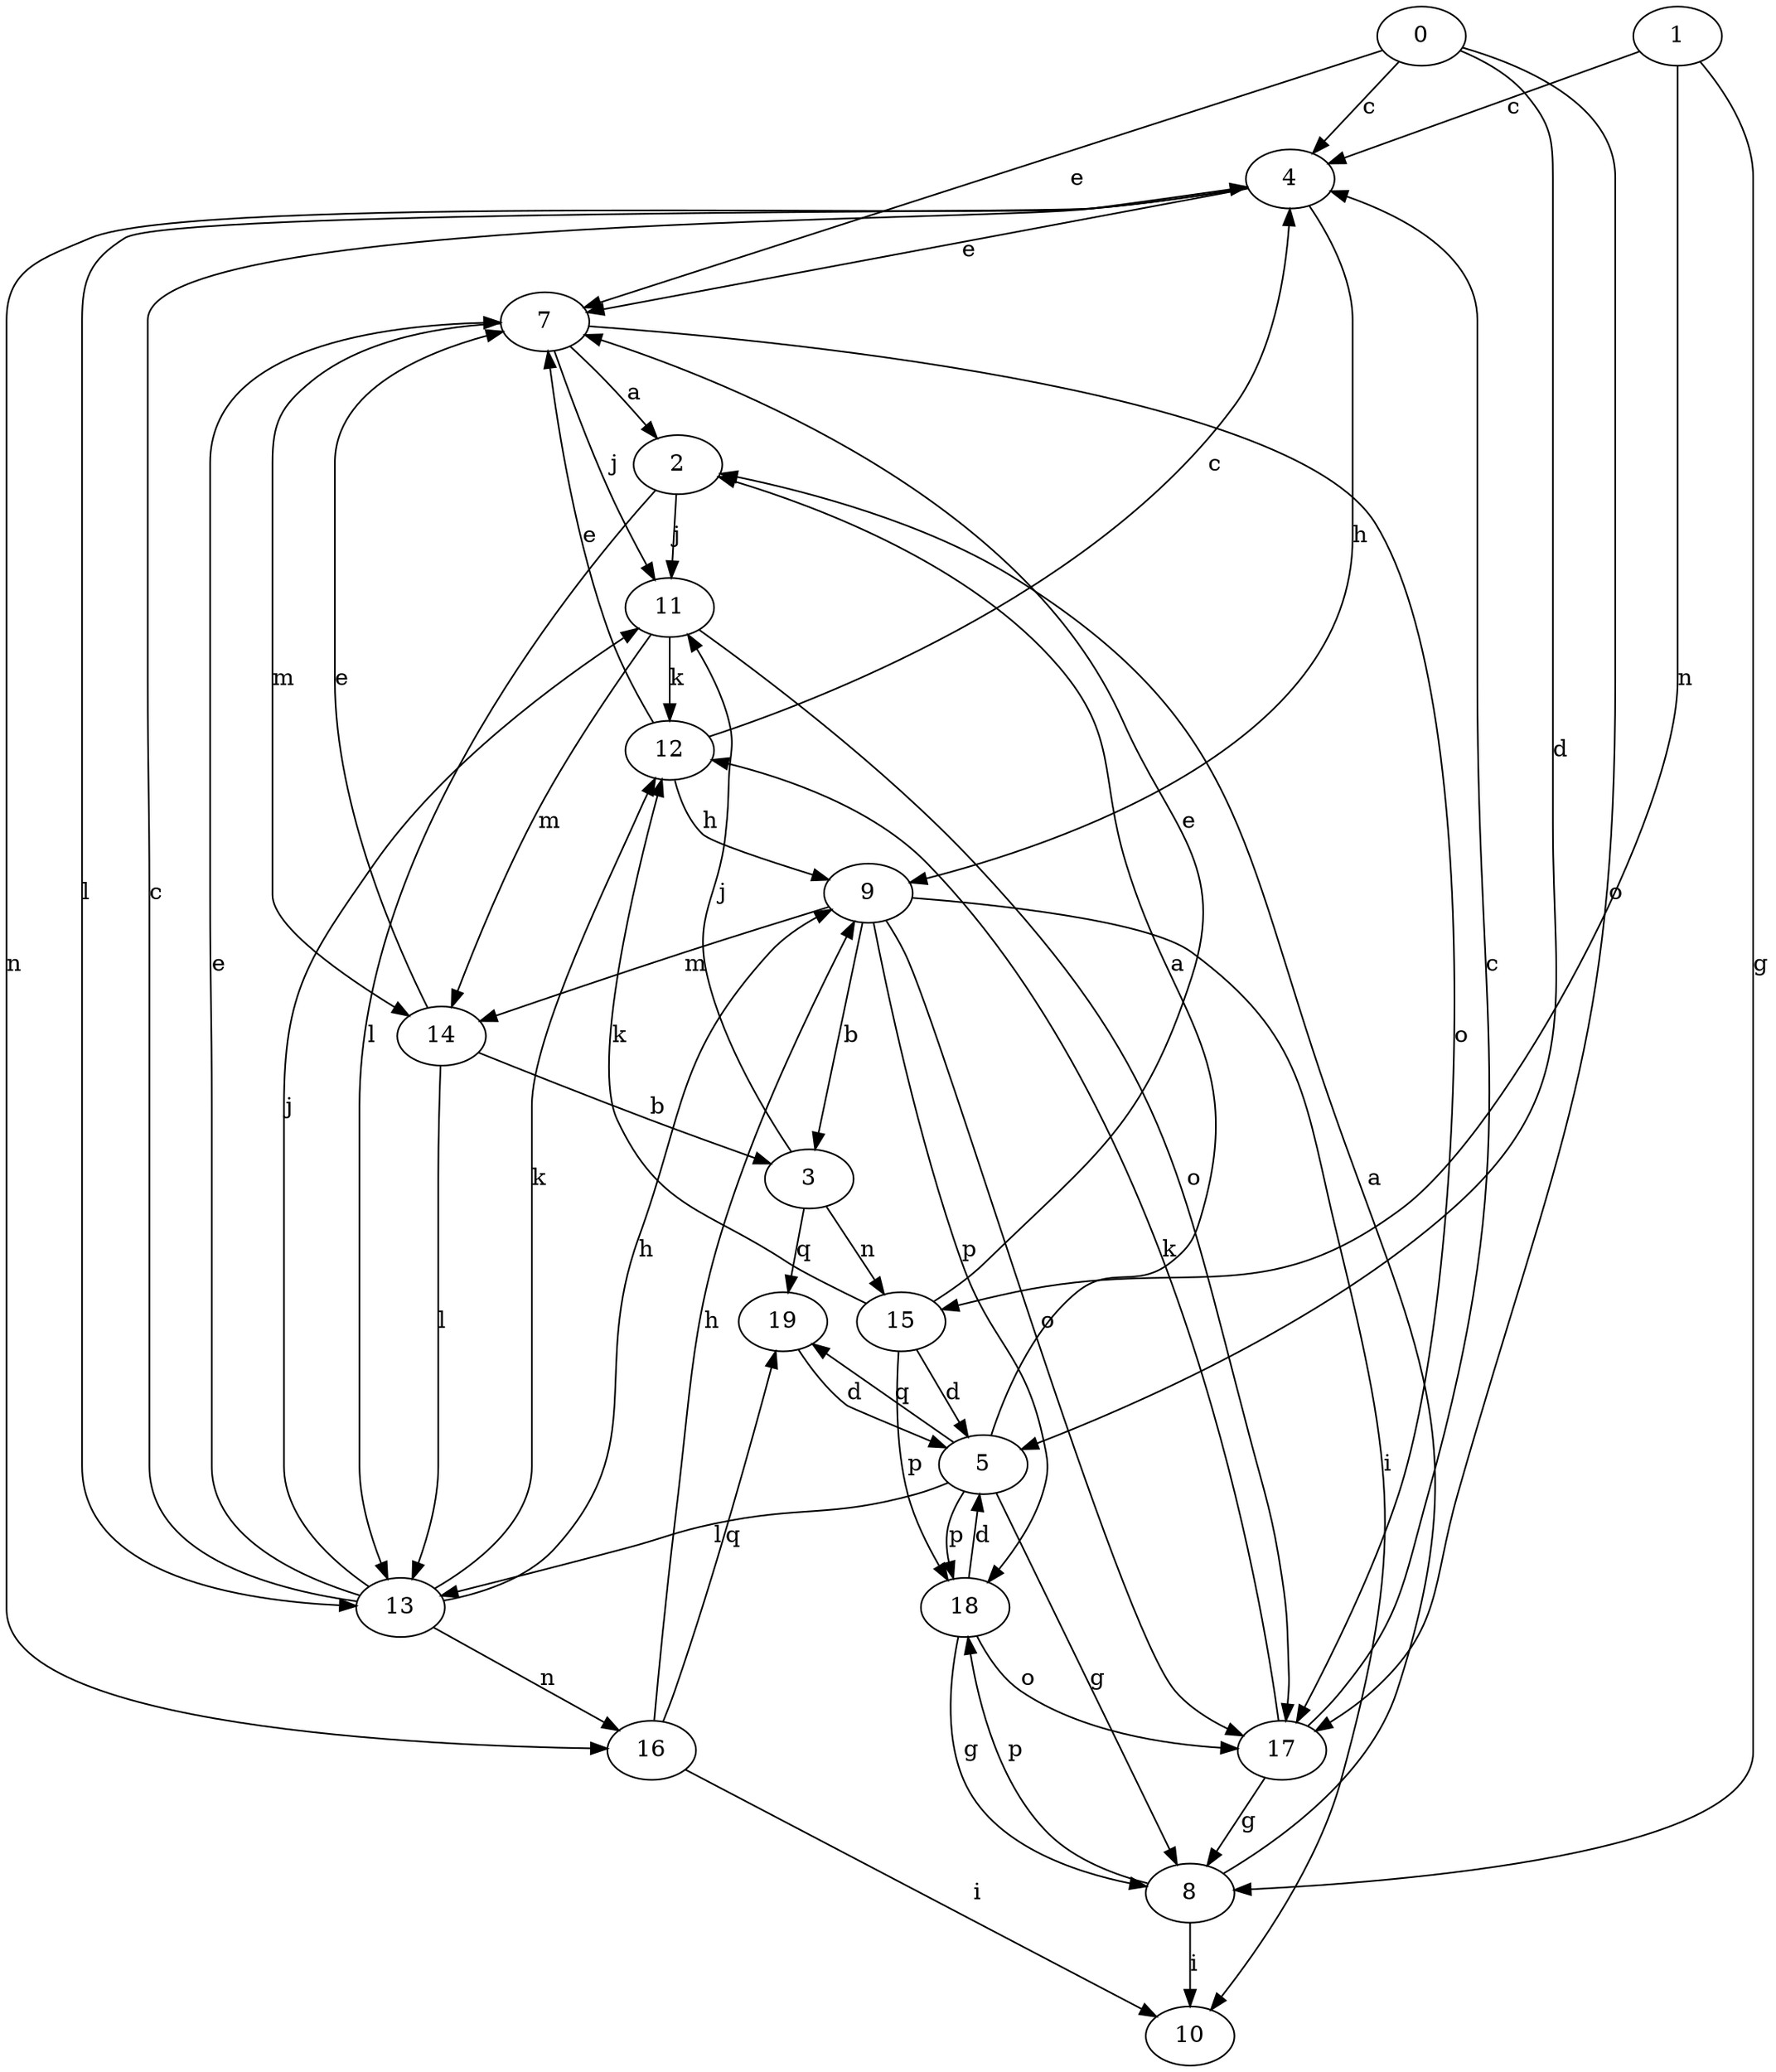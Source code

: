 strict digraph  {
1;
2;
0;
3;
4;
5;
7;
8;
9;
10;
11;
12;
13;
14;
15;
16;
17;
18;
19;
1 -> 4  [label=c];
1 -> 8  [label=g];
1 -> 15  [label=n];
2 -> 11  [label=j];
2 -> 13  [label=l];
0 -> 4  [label=c];
0 -> 5  [label=d];
0 -> 7  [label=e];
0 -> 17  [label=o];
3 -> 11  [label=j];
3 -> 15  [label=n];
3 -> 19  [label=q];
4 -> 7  [label=e];
4 -> 9  [label=h];
4 -> 13  [label=l];
4 -> 16  [label=n];
5 -> 2  [label=a];
5 -> 8  [label=g];
5 -> 13  [label=l];
5 -> 18  [label=p];
5 -> 19  [label=q];
7 -> 2  [label=a];
7 -> 11  [label=j];
7 -> 14  [label=m];
7 -> 17  [label=o];
8 -> 2  [label=a];
8 -> 10  [label=i];
8 -> 18  [label=p];
9 -> 3  [label=b];
9 -> 10  [label=i];
9 -> 14  [label=m];
9 -> 17  [label=o];
9 -> 18  [label=p];
11 -> 12  [label=k];
11 -> 14  [label=m];
11 -> 17  [label=o];
12 -> 4  [label=c];
12 -> 7  [label=e];
12 -> 9  [label=h];
13 -> 4  [label=c];
13 -> 7  [label=e];
13 -> 9  [label=h];
13 -> 11  [label=j];
13 -> 12  [label=k];
13 -> 16  [label=n];
14 -> 3  [label=b];
14 -> 7  [label=e];
14 -> 13  [label=l];
15 -> 5  [label=d];
15 -> 7  [label=e];
15 -> 12  [label=k];
15 -> 18  [label=p];
16 -> 9  [label=h];
16 -> 10  [label=i];
16 -> 19  [label=q];
17 -> 4  [label=c];
17 -> 8  [label=g];
17 -> 12  [label=k];
18 -> 5  [label=d];
18 -> 8  [label=g];
18 -> 17  [label=o];
19 -> 5  [label=d];
}
